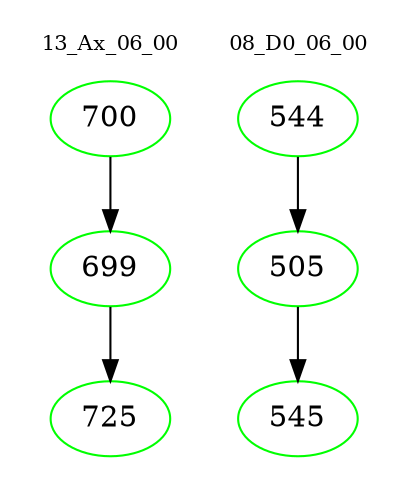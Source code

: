 digraph{
subgraph cluster_0 {
color = white
label = "13_Ax_06_00";
fontsize=10;
T0_700 [label="700", color="green"]
T0_700 -> T0_699 [color="black"]
T0_699 [label="699", color="green"]
T0_699 -> T0_725 [color="black"]
T0_725 [label="725", color="green"]
}
subgraph cluster_1 {
color = white
label = "08_D0_06_00";
fontsize=10;
T1_544 [label="544", color="green"]
T1_544 -> T1_505 [color="black"]
T1_505 [label="505", color="green"]
T1_505 -> T1_545 [color="black"]
T1_545 [label="545", color="green"]
}
}
